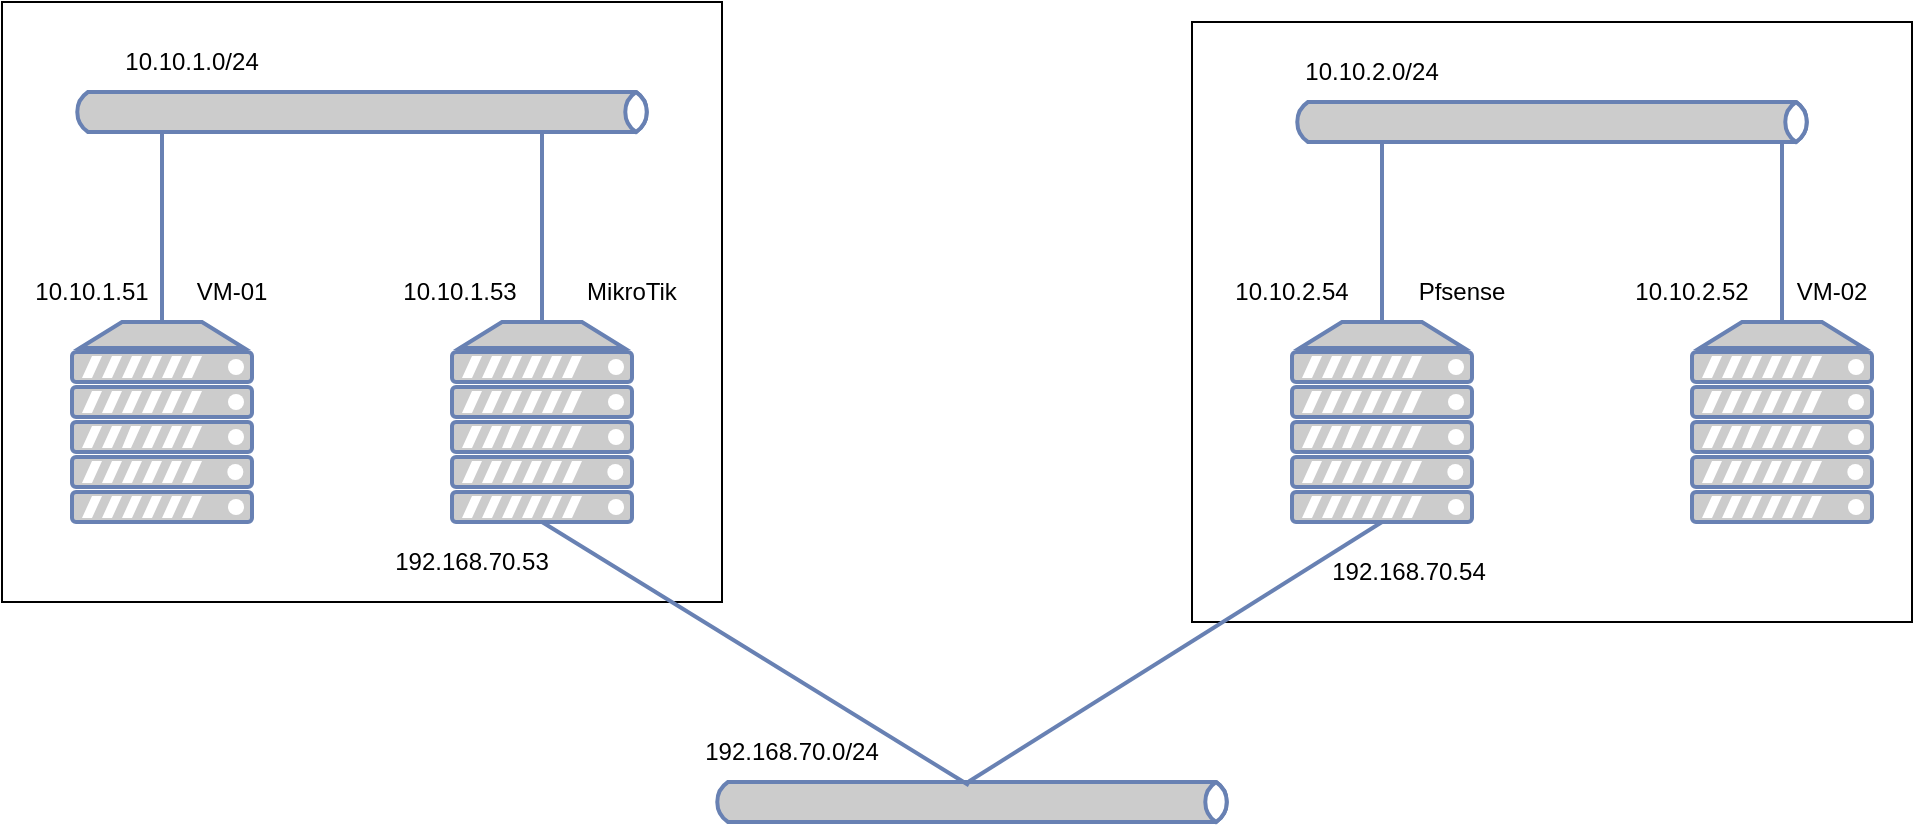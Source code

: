 <mxfile version="15.7.3" type="device"><diagram id="BfUdsbtQsfrDitzmzz9L" name="Page-1"><mxGraphModel dx="1102" dy="865" grid="1" gridSize="10" guides="1" tooltips="1" connect="1" arrows="1" fold="1" page="1" pageScale="1" pageWidth="1100" pageHeight="850" math="0" shadow="0"><root><mxCell id="0"/><mxCell id="1" parent="0"/><mxCell id="oYgIRR-ce6bkFniwUFY_-1" value="" style="rounded=0;whiteSpace=wrap;html=1;fillColor=none;" parent="1" vertex="1"><mxGeometry x="65" y="130" width="360" height="300" as="geometry"/></mxCell><mxCell id="oYgIRR-ce6bkFniwUFY_-2" value="" style="fontColor=#0066CC;verticalAlign=top;verticalLabelPosition=bottom;labelPosition=center;align=center;html=1;outlineConnect=0;fillColor=#CCCCCC;strokeColor=#6881B3;gradientColor=none;gradientDirection=north;strokeWidth=2;shape=mxgraph.networks.server;" parent="1" vertex="1"><mxGeometry x="100" y="290" width="90" height="100" as="geometry"/></mxCell><mxCell id="oYgIRR-ce6bkFniwUFY_-3" value="" style="fontColor=#0066CC;verticalAlign=top;verticalLabelPosition=bottom;labelPosition=center;align=center;html=1;outlineConnect=0;fillColor=#CCCCCC;strokeColor=#6881B3;gradientColor=none;gradientDirection=north;strokeWidth=2;shape=mxgraph.networks.server;" parent="1" vertex="1"><mxGeometry x="290" y="290" width="90" height="100" as="geometry"/></mxCell><mxCell id="oYgIRR-ce6bkFniwUFY_-4" value="" style="rounded=0;whiteSpace=wrap;html=1;fillColor=none;" parent="1" vertex="1"><mxGeometry x="660" y="140" width="360" height="300" as="geometry"/></mxCell><mxCell id="oYgIRR-ce6bkFniwUFY_-5" value="" style="html=1;fillColor=#CCCCCC;strokeColor=#6881B3;gradientColor=none;gradientDirection=north;strokeWidth=2;shape=mxgraph.networks.bus;gradientColor=none;gradientDirection=north;fontColor=#ffffff;perimeter=backbonePerimeter;backboneSize=20;" parent="1" vertex="1"><mxGeometry x="100" y="170" width="290" height="30" as="geometry"/></mxCell><mxCell id="oYgIRR-ce6bkFniwUFY_-6" value="" style="strokeColor=#6881B3;edgeStyle=none;rounded=0;endArrow=none;html=1;strokeWidth=2;exitX=0.5;exitY=0;exitDx=0;exitDy=0;exitPerimeter=0;" parent="1" source="oYgIRR-ce6bkFniwUFY_-2" target="oYgIRR-ce6bkFniwUFY_-5" edge="1"><mxGeometry relative="1" as="geometry"><mxPoint x="160" y="270" as="sourcePoint"/></mxGeometry></mxCell><mxCell id="oYgIRR-ce6bkFniwUFY_-7" value="" style="strokeColor=#6881B3;edgeStyle=none;rounded=0;endArrow=none;html=1;strokeWidth=2;exitX=0.5;exitY=0;exitDx=0;exitDy=0;exitPerimeter=0;" parent="1" source="oYgIRR-ce6bkFniwUFY_-3" target="oYgIRR-ce6bkFniwUFY_-5" edge="1"><mxGeometry relative="1" as="geometry"><mxPoint x="220" y="270" as="sourcePoint"/></mxGeometry></mxCell><mxCell id="oYgIRR-ce6bkFniwUFY_-8" value="" style="fontColor=#0066CC;verticalAlign=top;verticalLabelPosition=bottom;labelPosition=center;align=center;html=1;outlineConnect=0;fillColor=#CCCCCC;strokeColor=#6881B3;gradientColor=none;gradientDirection=north;strokeWidth=2;shape=mxgraph.networks.server;" parent="1" vertex="1"><mxGeometry x="710" y="290" width="90" height="100" as="geometry"/></mxCell><mxCell id="oYgIRR-ce6bkFniwUFY_-9" value="" style="fontColor=#0066CC;verticalAlign=top;verticalLabelPosition=bottom;labelPosition=center;align=center;html=1;outlineConnect=0;fillColor=#CCCCCC;strokeColor=#6881B3;gradientColor=none;gradientDirection=north;strokeWidth=2;shape=mxgraph.networks.server;" parent="1" vertex="1"><mxGeometry x="910" y="290" width="90" height="100" as="geometry"/></mxCell><mxCell id="oYgIRR-ce6bkFniwUFY_-10" value="" style="html=1;fillColor=#CCCCCC;strokeColor=#6881B3;gradientColor=none;gradientDirection=north;strokeWidth=2;shape=mxgraph.networks.bus;gradientColor=none;gradientDirection=north;fontColor=#ffffff;perimeter=backbonePerimeter;backboneSize=20;" parent="1" vertex="1"><mxGeometry x="710" y="180" width="260" height="20" as="geometry"/></mxCell><mxCell id="oYgIRR-ce6bkFniwUFY_-11" value="" style="strokeColor=#6881B3;edgeStyle=none;rounded=0;endArrow=none;html=1;strokeWidth=2;exitX=0.5;exitY=0;exitDx=0;exitDy=0;exitPerimeter=0;" parent="1" source="oYgIRR-ce6bkFniwUFY_-8" target="oYgIRR-ce6bkFniwUFY_-10" edge="1"><mxGeometry relative="1" as="geometry"><mxPoint x="670" y="260" as="sourcePoint"/></mxGeometry></mxCell><mxCell id="oYgIRR-ce6bkFniwUFY_-12" value="" style="strokeColor=#6881B3;edgeStyle=none;rounded=0;endArrow=none;html=1;strokeWidth=2;exitX=0.5;exitY=0;exitDx=0;exitDy=0;exitPerimeter=0;" parent="1" source="oYgIRR-ce6bkFniwUFY_-9" target="oYgIRR-ce6bkFniwUFY_-10" edge="1"><mxGeometry relative="1" as="geometry"><mxPoint x="730" y="260" as="sourcePoint"/></mxGeometry></mxCell><mxCell id="oYgIRR-ce6bkFniwUFY_-13" value="" style="html=1;fillColor=#CCCCCC;strokeColor=#6881B3;gradientColor=none;gradientDirection=north;strokeWidth=2;shape=mxgraph.networks.bus;gradientColor=none;gradientDirection=north;fontColor=#ffffff;perimeter=backbonePerimeter;backboneSize=20;" parent="1" vertex="1"><mxGeometry x="420" y="520" width="260" height="20" as="geometry"/></mxCell><mxCell id="oYgIRR-ce6bkFniwUFY_-14" value="" style="strokeColor=#6881B3;edgeStyle=none;rounded=0;endArrow=none;html=1;strokeWidth=2;exitX=0.5;exitY=1;exitDx=0;exitDy=0;exitPerimeter=0;entryX=0.494;entryY=-0.012;entryDx=0;entryDy=0;entryPerimeter=0;" parent="1" source="oYgIRR-ce6bkFniwUFY_-8" target="oYgIRR-ce6bkFniwUFY_-13" edge="1"><mxGeometry relative="1" as="geometry"><mxPoint x="450" y="350" as="sourcePoint"/></mxGeometry></mxCell><mxCell id="oYgIRR-ce6bkFniwUFY_-15" value="" style="strokeColor=#6881B3;edgeStyle=none;rounded=0;endArrow=none;html=1;strokeWidth=2;exitX=0.5;exitY=1;exitDx=0;exitDy=0;exitPerimeter=0;entryX=0.494;entryY=0.082;entryDx=0;entryDy=0;entryPerimeter=0;" parent="1" source="oYgIRR-ce6bkFniwUFY_-3" target="oYgIRR-ce6bkFniwUFY_-13" edge="1"><mxGeometry relative="1" as="geometry"><mxPoint x="450" y="490" as="sourcePoint"/><Array as="points"/></mxGeometry></mxCell><mxCell id="oYgIRR-ce6bkFniwUFY_-17" value="192.168.70.0/24" style="text;html=1;strokeColor=none;fillColor=none;align=center;verticalAlign=middle;whiteSpace=wrap;rounded=0;" parent="1" vertex="1"><mxGeometry x="430" y="490" width="60" height="30" as="geometry"/></mxCell><mxCell id="oYgIRR-ce6bkFniwUFY_-18" value="192.168.70.53" style="text;html=1;strokeColor=none;fillColor=none;align=center;verticalAlign=middle;whiteSpace=wrap;rounded=0;" parent="1" vertex="1"><mxGeometry x="270" y="395" width="60" height="30" as="geometry"/></mxCell><mxCell id="oYgIRR-ce6bkFniwUFY_-19" value="192.168.70.54" style="text;html=1;strokeColor=none;fillColor=none;align=center;verticalAlign=middle;whiteSpace=wrap;rounded=0;" parent="1" vertex="1"><mxGeometry x="680" y="400" width="177" height="30" as="geometry"/></mxCell><mxCell id="oYgIRR-ce6bkFniwUFY_-20" value="10.10.1.51" style="text;html=1;strokeColor=none;fillColor=none;align=center;verticalAlign=middle;whiteSpace=wrap;rounded=0;" parent="1" vertex="1"><mxGeometry x="70" y="260" width="80" height="30" as="geometry"/></mxCell><mxCell id="oYgIRR-ce6bkFniwUFY_-22" value="10.10.1.0/24" style="text;html=1;strokeColor=none;fillColor=none;align=center;verticalAlign=middle;whiteSpace=wrap;rounded=0;" parent="1" vertex="1"><mxGeometry x="130" y="145" width="60" height="30" as="geometry"/></mxCell><mxCell id="oYgIRR-ce6bkFniwUFY_-23" value="10.10.2.0/24" style="text;html=1;strokeColor=none;fillColor=none;align=center;verticalAlign=middle;whiteSpace=wrap;rounded=0;" parent="1" vertex="1"><mxGeometry x="720" y="150" width="60" height="30" as="geometry"/></mxCell><mxCell id="oYgIRR-ce6bkFniwUFY_-24" value="VM-01" style="text;html=1;strokeColor=none;fillColor=none;align=center;verticalAlign=middle;whiteSpace=wrap;rounded=0;" parent="1" vertex="1"><mxGeometry x="150" y="260" width="60" height="30" as="geometry"/></mxCell><mxCell id="oYgIRR-ce6bkFniwUFY_-25" value="MikroTik" style="text;html=1;strokeColor=none;fillColor=none;align=center;verticalAlign=middle;whiteSpace=wrap;rounded=0;" parent="1" vertex="1"><mxGeometry x="350" y="260" width="60" height="30" as="geometry"/></mxCell><mxCell id="oYgIRR-ce6bkFniwUFY_-26" value="Pfsense" style="text;html=1;strokeColor=none;fillColor=none;align=center;verticalAlign=middle;whiteSpace=wrap;rounded=0;" parent="1" vertex="1"><mxGeometry x="760" y="260" width="70" height="30" as="geometry"/></mxCell><mxCell id="oYgIRR-ce6bkFniwUFY_-27" value="VM-02" style="text;html=1;strokeColor=none;fillColor=none;align=center;verticalAlign=middle;whiteSpace=wrap;rounded=0;" parent="1" vertex="1"><mxGeometry x="950" y="260" width="60" height="30" as="geometry"/></mxCell><mxCell id="oYgIRR-ce6bkFniwUFY_-32" value="10.10.1.53" style="text;html=1;strokeColor=none;fillColor=none;align=center;verticalAlign=middle;whiteSpace=wrap;rounded=0;" parent="1" vertex="1"><mxGeometry x="264" y="260" width="60" height="30" as="geometry"/></mxCell><mxCell id="oYgIRR-ce6bkFniwUFY_-33" value="10.10.2.54" style="text;html=1;strokeColor=none;fillColor=none;align=center;verticalAlign=middle;whiteSpace=wrap;rounded=0;" parent="1" vertex="1"><mxGeometry x="680" y="260" width="60" height="30" as="geometry"/></mxCell><mxCell id="oYgIRR-ce6bkFniwUFY_-34" value="10.10.2.52" style="text;html=1;strokeColor=none;fillColor=none;align=center;verticalAlign=middle;whiteSpace=wrap;rounded=0;" parent="1" vertex="1"><mxGeometry x="880" y="260" width="60" height="30" as="geometry"/></mxCell></root></mxGraphModel></diagram></mxfile>